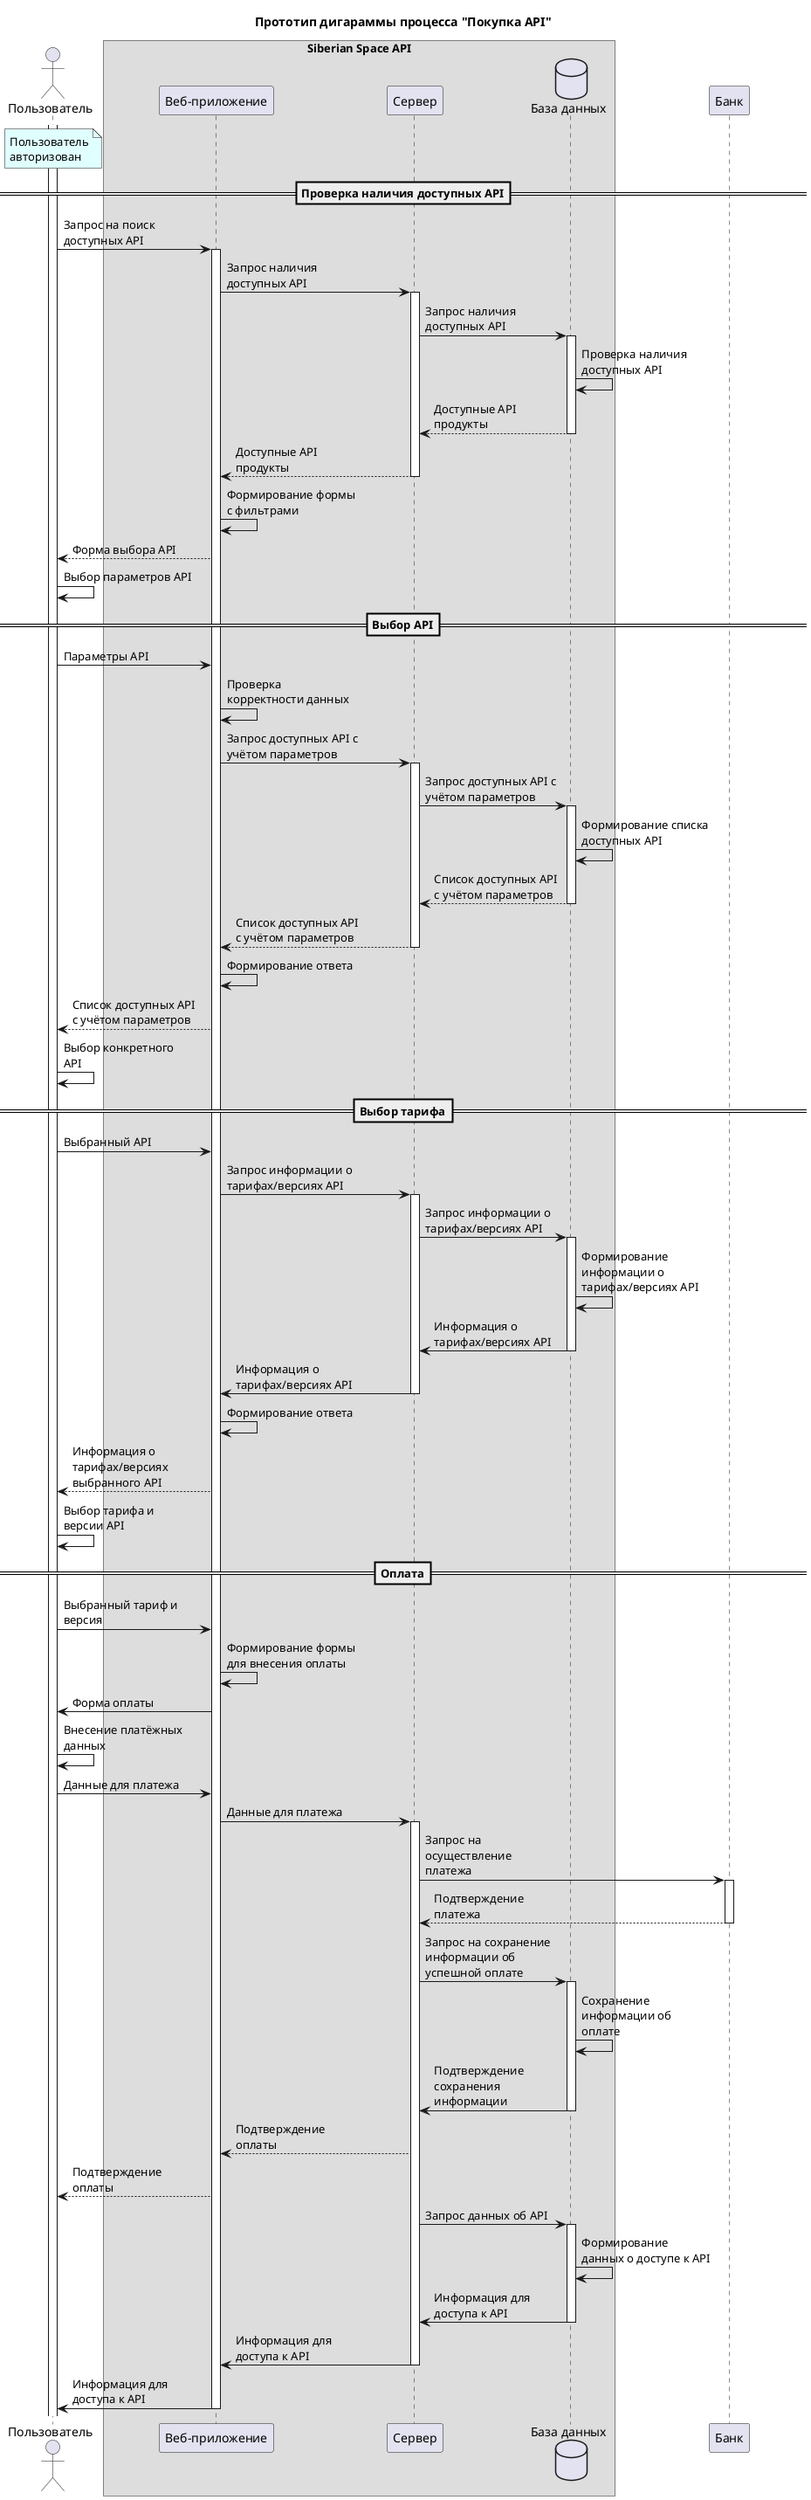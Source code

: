 @startuml Запись на приём к врачу Пользователь-Федерация-ЕРСЗ

skinparam MaxMessageSize 150
skinparam ParticipantPadding 60
skinparam ActorPadding 60
skinparam DatabasePadding 60


Title Прототип дигараммы процесса "Покупка API"

actor "Пользователь" as user
box Siberian Space API
participant "Веб-приложение" as web
participant "Сервер" as server
Database "База данных" as database
end box
participant "Банк" as bank


activate user

note over user #LightCyan: Пользователь\nавторизован

==Проверка наличия доступных API==
user->web++:Запрос на поиск доступных API
    web->server++:Запрос наличия доступных API
        server->database++:Запрос наличия доступных API
            database->database:Проверка наличия доступных API
        server<--database--:Доступные API продукты
    web<--server--:Доступные API продукты
    web->web:Формирование формы с фильтрами
user<--web:Форма выбора API
user->user:Выбор параметров API

==Выбор API==

user->web:Параметры API
    web->web:Проверка корректности данных
    web->server++:Запрос доступных API с учётом параметров
        server->database++:Запрос доступных API c учётом параметров
            database->database:Формирование списка доступных API
        server<--database--:Список доступных API с учётом параметров
    web<--server--:Список доступных API с учётом параметров
    web->web: Формирование ответа
user<--web:Список доступных API с учётом параметров
user->user:Выбор конкретного API

==Выбор тарифа==

user->web:Выбранный API
    web->server++:Запрос информации о тарифах/версиях API
        server->database++:Запрос информации о тарифах/версиях API
            database->database:Формирование информации о тарифах/версиях API
        server<-database--:Информация о тарифах/версиях API
    web<-server--:Информация о тарифах/версиях API
    web->web: Формирование ответа
user<--web:Информация о тарифах/версиях выбранного API
user->user:Выбор тарифа и версии API

==Оплата==

user->web:Выбранный тариф и версия
    web->web:Формирование формы для внесения оплаты
user<-web:Форма оплаты
user->user:Внесение платёжных данных
user->web:Данные для платежа
    web->server++:Данные для платежа
        server->bank++:Запрос на осуществление платежа
        server<--bank--:Подтверждение платежа
        server->database++:Запрос на сохранение информации об успешной оплате
            database->database:Сохранение информации об оплате
        server<-database--:Подтверждение сохранения информации
    web<--server:Подтверждение оплаты
user<--web:Подтверждение оплаты
        server->database++:Запрос данных об API
            database->database:Формирование данных о доступе к API
        server<-database--:Информация для доступа к API
    web<-server--:Информация для доступа к API
user<-web--:Информация для доступа к API
    





@enduml
